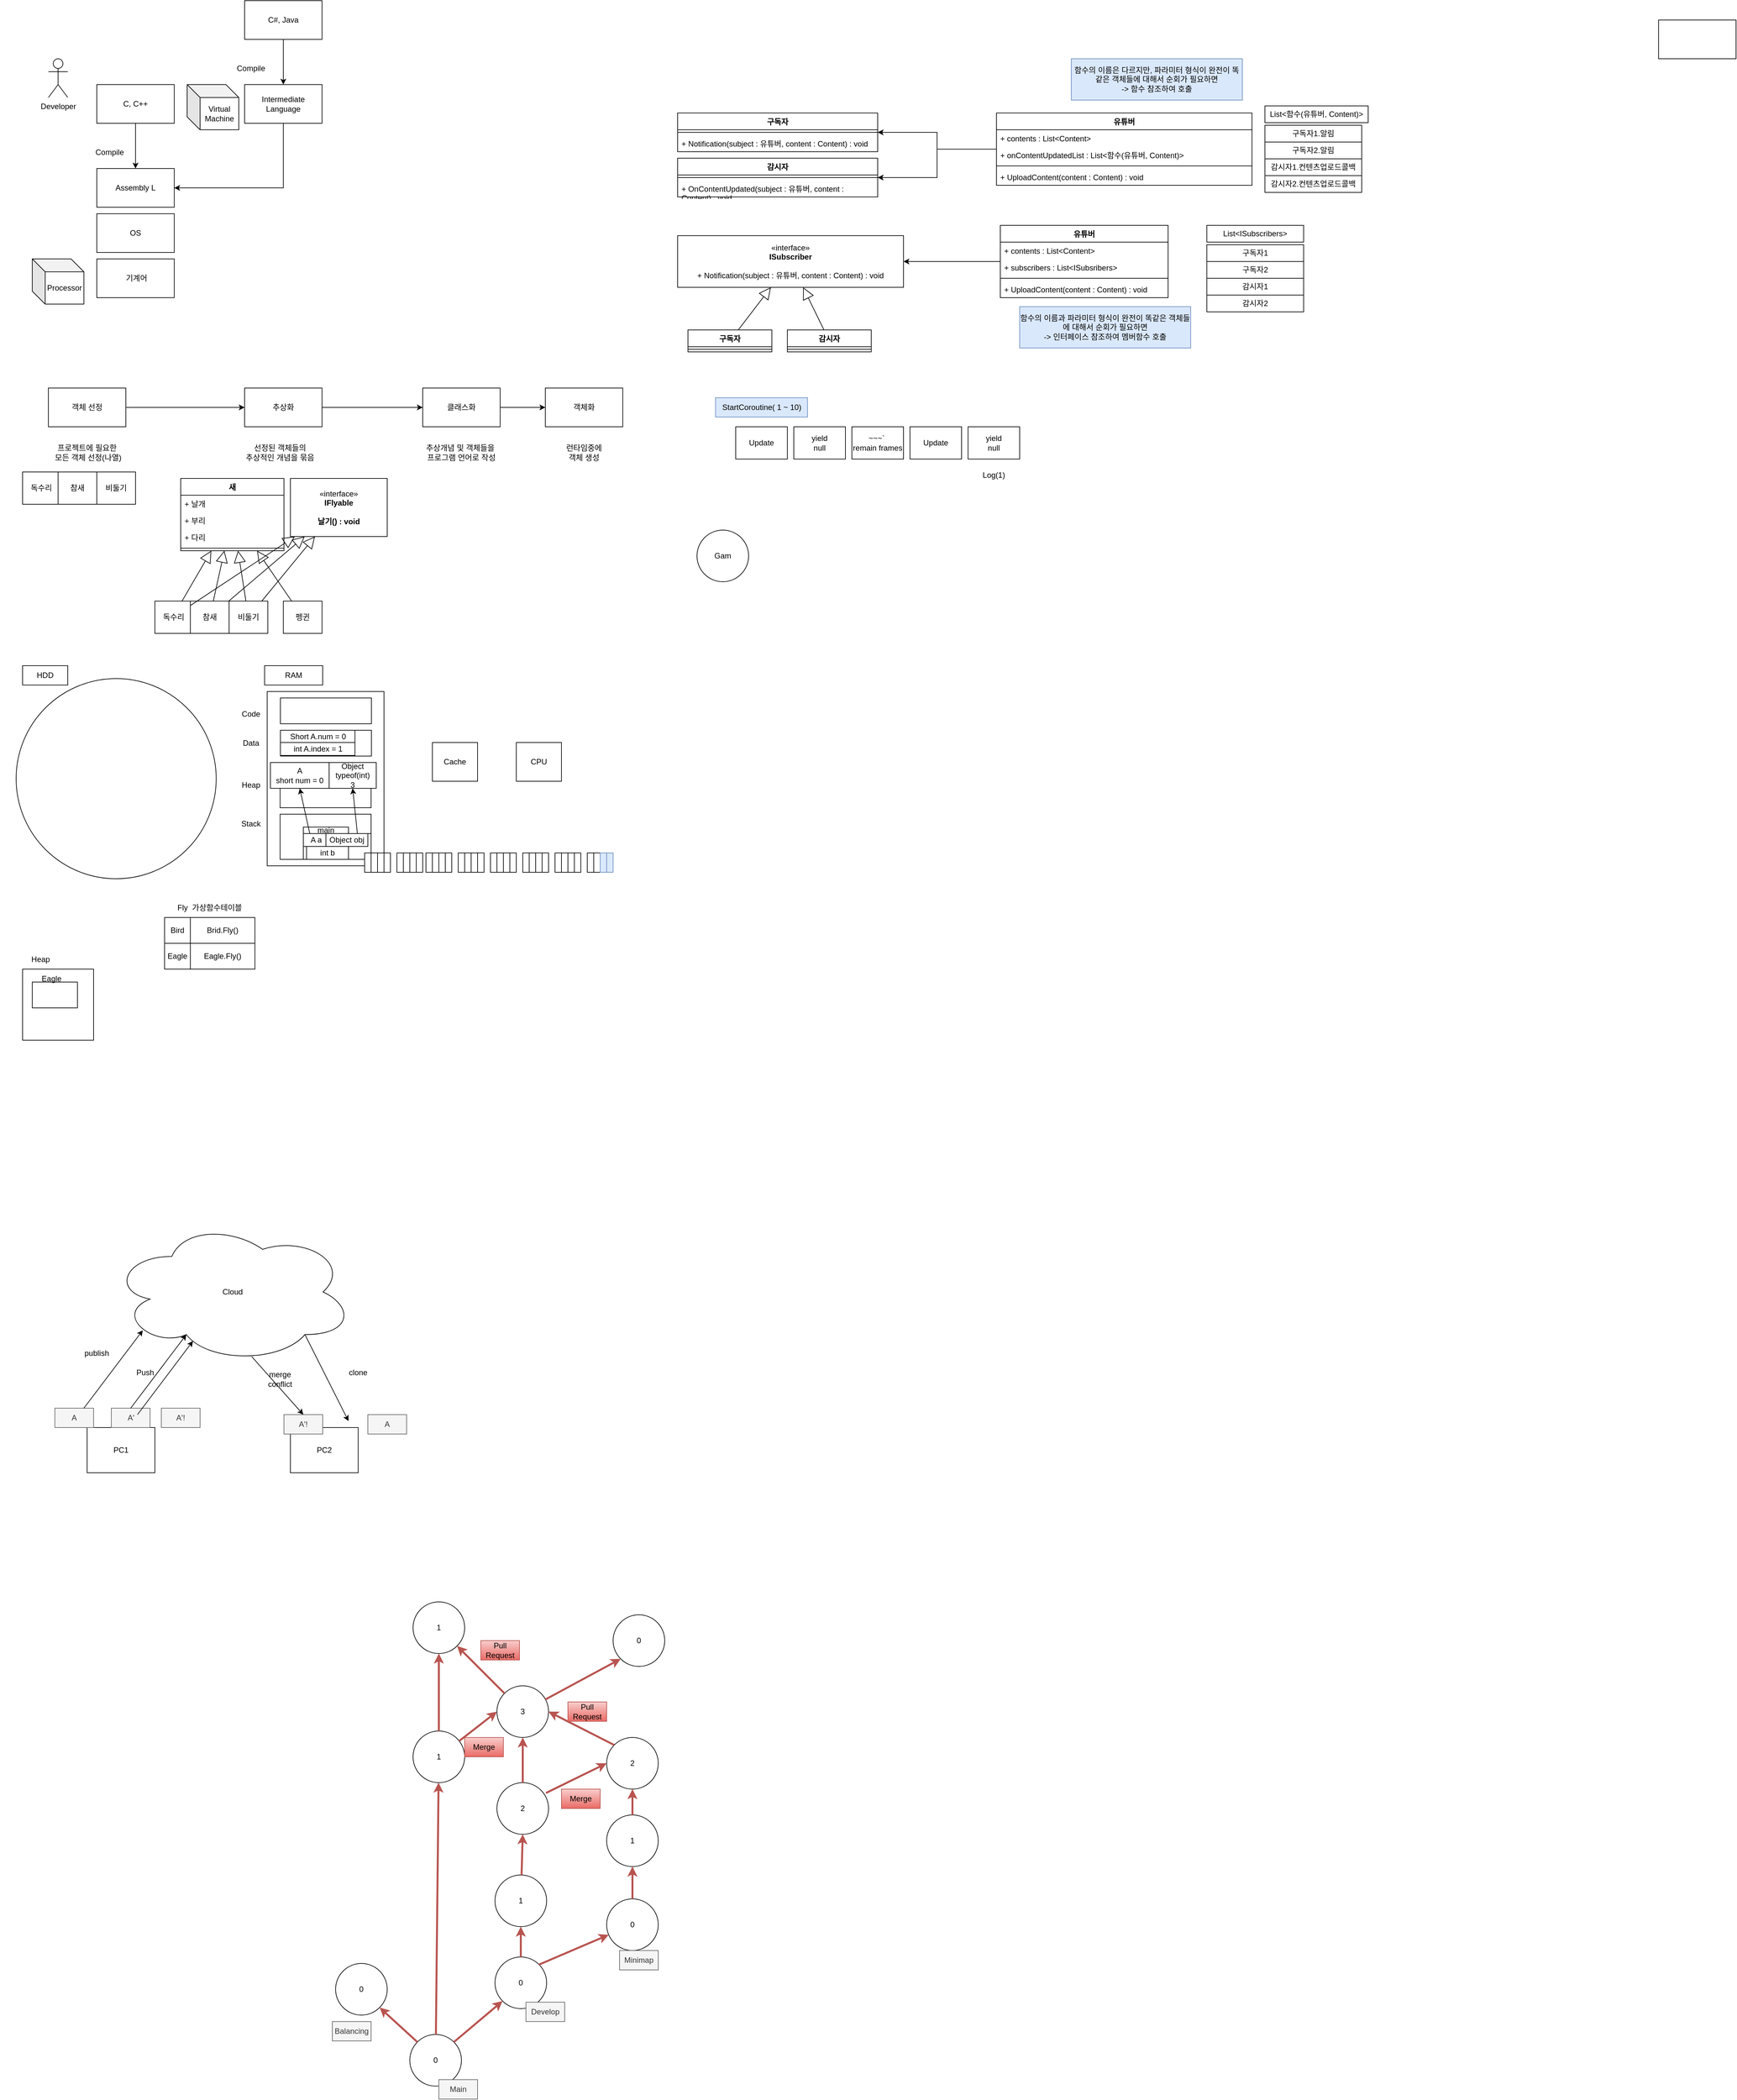 <mxfile version="24.8.4">
  <diagram name="페이지-1" id="qtATk9HAVTx5b7lgga8B">
    <mxGraphModel dx="2261" dy="780" grid="1" gridSize="10" guides="1" tooltips="1" connect="1" arrows="1" fold="1" page="1" pageScale="1" pageWidth="827" pageHeight="1169" math="0" shadow="0">
      <root>
        <mxCell id="0" />
        <mxCell id="1" parent="0" />
        <mxCell id="7z7zdEXsg5R_dmakb2yC-22" value="" style="shape=image;verticalLabelPosition=bottom;labelBackgroundColor=default;verticalAlign=top;aspect=fixed;imageAspect=0;image=https://i.ytimg.com/vi/nNbKPEgMSTk/maxresdefault.jpg;" vertex="1" parent="1">
          <mxGeometry x="-20" y="2480" width="1404.44" height="790" as="geometry" />
        </mxCell>
        <mxCell id="0wza3fGorEDr4CyT4nKP-11" style="edgeStyle=orthogonalEdgeStyle;rounded=0;orthogonalLoop=1;jettySize=auto;html=1;" parent="1" source="0wza3fGorEDr4CyT4nKP-1" target="0wza3fGorEDr4CyT4nKP-10" edge="1">
          <mxGeometry relative="1" as="geometry" />
        </mxCell>
        <mxCell id="0wza3fGorEDr4CyT4nKP-1" value="C, C++" style="rounded=0;whiteSpace=wrap;html=1;" parent="1" vertex="1">
          <mxGeometry x="130" y="150" width="120" height="60" as="geometry" />
        </mxCell>
        <mxCell id="0wza3fGorEDr4CyT4nKP-2" value="Compile" style="text;html=1;align=center;verticalAlign=middle;whiteSpace=wrap;rounded=0;" parent="1" vertex="1">
          <mxGeometry x="110" y="240" width="80" height="30" as="geometry" />
        </mxCell>
        <mxCell id="0wza3fGorEDr4CyT4nKP-3" value="&amp;nbsp;기계어" style="rounded=0;whiteSpace=wrap;html=1;" parent="1" vertex="1">
          <mxGeometry x="130" y="420" width="120" height="60" as="geometry" />
        </mxCell>
        <mxCell id="0wza3fGorEDr4CyT4nKP-5" value="Developer" style="shape=umlActor;verticalLabelPosition=bottom;verticalAlign=top;html=1;outlineConnect=0;" parent="1" vertex="1">
          <mxGeometry x="55" y="110" width="30" height="60" as="geometry" />
        </mxCell>
        <mxCell id="0wza3fGorEDr4CyT4nKP-8" value="Processor" style="shape=cube;whiteSpace=wrap;html=1;boundedLbl=1;backgroundOutline=1;darkOpacity=0.05;darkOpacity2=0.1;" parent="1" vertex="1">
          <mxGeometry x="30" y="420" width="80" height="70" as="geometry" />
        </mxCell>
        <mxCell id="0wza3fGorEDr4CyT4nKP-9" value="OS" style="rounded=0;whiteSpace=wrap;html=1;" parent="1" vertex="1">
          <mxGeometry x="130" y="350" width="120" height="60" as="geometry" />
        </mxCell>
        <mxCell id="0wza3fGorEDr4CyT4nKP-10" value="Assembly L" style="rounded=0;whiteSpace=wrap;html=1;" parent="1" vertex="1">
          <mxGeometry x="130" y="280" width="120" height="60" as="geometry" />
        </mxCell>
        <mxCell id="0wza3fGorEDr4CyT4nKP-14" style="edgeStyle=orthogonalEdgeStyle;rounded=0;orthogonalLoop=1;jettySize=auto;html=1;" parent="1" source="0wza3fGorEDr4CyT4nKP-12" target="0wza3fGorEDr4CyT4nKP-13" edge="1">
          <mxGeometry relative="1" as="geometry" />
        </mxCell>
        <mxCell id="0wza3fGorEDr4CyT4nKP-12" value="C#, Java" style="rounded=0;whiteSpace=wrap;html=1;" parent="1" vertex="1">
          <mxGeometry x="359" y="20" width="120" height="60" as="geometry" />
        </mxCell>
        <mxCell id="0wza3fGorEDr4CyT4nKP-18" style="edgeStyle=orthogonalEdgeStyle;rounded=0;orthogonalLoop=1;jettySize=auto;html=1;entryX=1;entryY=0.5;entryDx=0;entryDy=0;" parent="1" source="0wza3fGorEDr4CyT4nKP-13" target="0wza3fGorEDr4CyT4nKP-10" edge="1">
          <mxGeometry relative="1" as="geometry">
            <Array as="points">
              <mxPoint x="419" y="310" />
            </Array>
          </mxGeometry>
        </mxCell>
        <mxCell id="0wza3fGorEDr4CyT4nKP-13" value="Intermediate&lt;div&gt;Language&lt;/div&gt;" style="rounded=0;whiteSpace=wrap;html=1;" parent="1" vertex="1">
          <mxGeometry x="359" y="150" width="120" height="60" as="geometry" />
        </mxCell>
        <mxCell id="0wza3fGorEDr4CyT4nKP-15" value="Compile" style="text;html=1;align=center;verticalAlign=middle;whiteSpace=wrap;rounded=0;" parent="1" vertex="1">
          <mxGeometry x="329" y="110" width="80" height="30" as="geometry" />
        </mxCell>
        <mxCell id="0wza3fGorEDr4CyT4nKP-17" value="Virtual&lt;div&gt;Machine&lt;/div&gt;" style="shape=cube;whiteSpace=wrap;html=1;boundedLbl=1;backgroundOutline=1;darkOpacity=0.05;darkOpacity2=0.1;" parent="1" vertex="1">
          <mxGeometry x="270" y="150" width="80" height="70" as="geometry" />
        </mxCell>
        <mxCell id="0wza3fGorEDr4CyT4nKP-22" style="edgeStyle=orthogonalEdgeStyle;rounded=0;orthogonalLoop=1;jettySize=auto;html=1;entryX=0;entryY=0.5;entryDx=0;entryDy=0;" parent="1" source="0wza3fGorEDr4CyT4nKP-19" target="0wza3fGorEDr4CyT4nKP-21" edge="1">
          <mxGeometry relative="1" as="geometry" />
        </mxCell>
        <mxCell id="0wza3fGorEDr4CyT4nKP-19" value="객체 선정" style="rounded=0;whiteSpace=wrap;html=1;" parent="1" vertex="1">
          <mxGeometry x="55" y="620" width="120" height="60" as="geometry" />
        </mxCell>
        <mxCell id="0wza3fGorEDr4CyT4nKP-20" value="프로젝트에 필요한&lt;div&gt;&amp;nbsp;모든 객체 선정(나열)&lt;/div&gt;" style="text;html=1;align=center;verticalAlign=middle;whiteSpace=wrap;rounded=0;" parent="1" vertex="1">
          <mxGeometry x="50" y="690" width="130" height="60" as="geometry" />
        </mxCell>
        <mxCell id="0wza3fGorEDr4CyT4nKP-49" style="edgeStyle=orthogonalEdgeStyle;rounded=0;orthogonalLoop=1;jettySize=auto;html=1;" parent="1" source="0wza3fGorEDr4CyT4nKP-21" target="0wza3fGorEDr4CyT4nKP-48" edge="1">
          <mxGeometry relative="1" as="geometry" />
        </mxCell>
        <mxCell id="0wza3fGorEDr4CyT4nKP-21" value="추상화" style="rounded=0;whiteSpace=wrap;html=1;" parent="1" vertex="1">
          <mxGeometry x="359" y="620" width="120" height="60" as="geometry" />
        </mxCell>
        <mxCell id="0wza3fGorEDr4CyT4nKP-23" value="선정된 객체들의&lt;div&gt;추상적인 개념을 묶음&lt;/div&gt;" style="text;html=1;align=center;verticalAlign=middle;whiteSpace=wrap;rounded=0;" parent="1" vertex="1">
          <mxGeometry x="349" y="690" width="130" height="60" as="geometry" />
        </mxCell>
        <mxCell id="0wza3fGorEDr4CyT4nKP-24" value="&amp;nbsp;독수리" style="rounded=0;whiteSpace=wrap;html=1;" parent="1" vertex="1">
          <mxGeometry x="15" y="750" width="55" height="50" as="geometry" />
        </mxCell>
        <mxCell id="0wza3fGorEDr4CyT4nKP-25" value="참새" style="rounded=0;whiteSpace=wrap;html=1;" parent="1" vertex="1">
          <mxGeometry x="70" y="750" width="60" height="50" as="geometry" />
        </mxCell>
        <mxCell id="0wza3fGorEDr4CyT4nKP-26" value="비둘기" style="rounded=0;whiteSpace=wrap;html=1;" parent="1" vertex="1">
          <mxGeometry x="130" y="750" width="60" height="50" as="geometry" />
        </mxCell>
        <mxCell id="0wza3fGorEDr4CyT4nKP-27" value="새" style="swimlane;fontStyle=1;align=center;verticalAlign=top;childLayout=stackLayout;horizontal=1;startSize=26;horizontalStack=0;resizeParent=1;resizeParentMax=0;resizeLast=0;collapsible=1;marginBottom=0;whiteSpace=wrap;html=1;" parent="1" vertex="1">
          <mxGeometry x="260" y="760" width="160" height="112" as="geometry" />
        </mxCell>
        <mxCell id="0wza3fGorEDr4CyT4nKP-28" value="+ 날개&lt;div&gt;&lt;br&gt;&lt;/div&gt;" style="text;strokeColor=none;fillColor=none;align=left;verticalAlign=top;spacingLeft=4;spacingRight=4;overflow=hidden;rotatable=0;points=[[0,0.5],[1,0.5]];portConstraint=eastwest;whiteSpace=wrap;html=1;" parent="0wza3fGorEDr4CyT4nKP-27" vertex="1">
          <mxGeometry y="26" width="160" height="26" as="geometry" />
        </mxCell>
        <mxCell id="0wza3fGorEDr4CyT4nKP-32" value="&lt;div&gt;+ 부리&lt;/div&gt;" style="text;strokeColor=none;fillColor=none;align=left;verticalAlign=top;spacingLeft=4;spacingRight=4;overflow=hidden;rotatable=0;points=[[0,0.5],[1,0.5]];portConstraint=eastwest;whiteSpace=wrap;html=1;" parent="0wza3fGorEDr4CyT4nKP-27" vertex="1">
          <mxGeometry y="52" width="160" height="26" as="geometry" />
        </mxCell>
        <mxCell id="0wza3fGorEDr4CyT4nKP-33" value="&lt;div&gt;+ 다리&lt;/div&gt;" style="text;strokeColor=none;fillColor=none;align=left;verticalAlign=top;spacingLeft=4;spacingRight=4;overflow=hidden;rotatable=0;points=[[0,0.5],[1,0.5]];portConstraint=eastwest;whiteSpace=wrap;html=1;" parent="0wza3fGorEDr4CyT4nKP-27" vertex="1">
          <mxGeometry y="78" width="160" height="26" as="geometry" />
        </mxCell>
        <mxCell id="0wza3fGorEDr4CyT4nKP-29" value="" style="line;strokeWidth=1;fillColor=none;align=left;verticalAlign=middle;spacingTop=-1;spacingLeft=3;spacingRight=3;rotatable=0;labelPosition=right;points=[];portConstraint=eastwest;strokeColor=inherit;" parent="0wza3fGorEDr4CyT4nKP-27" vertex="1">
          <mxGeometry y="104" width="160" height="8" as="geometry" />
        </mxCell>
        <mxCell id="0wza3fGorEDr4CyT4nKP-35" value="펭귄" style="rounded=0;whiteSpace=wrap;html=1;" parent="1" vertex="1">
          <mxGeometry x="419" y="950" width="60" height="50" as="geometry" />
        </mxCell>
        <mxCell id="0wza3fGorEDr4CyT4nKP-36" value="&amp;nbsp;독수리" style="rounded=0;whiteSpace=wrap;html=1;" parent="1" vertex="1">
          <mxGeometry x="220" y="950" width="55" height="50" as="geometry" />
        </mxCell>
        <mxCell id="0wza3fGorEDr4CyT4nKP-37" value="참새" style="rounded=0;whiteSpace=wrap;html=1;" parent="1" vertex="1">
          <mxGeometry x="275" y="950" width="60" height="50" as="geometry" />
        </mxCell>
        <mxCell id="0wza3fGorEDr4CyT4nKP-38" value="비둘기" style="rounded=0;whiteSpace=wrap;html=1;" parent="1" vertex="1">
          <mxGeometry x="335" y="950" width="60" height="50" as="geometry" />
        </mxCell>
        <mxCell id="0wza3fGorEDr4CyT4nKP-40" value="" style="endArrow=block;endSize=16;endFill=0;html=1;rounded=0;" parent="1" source="0wza3fGorEDr4CyT4nKP-36" target="0wza3fGorEDr4CyT4nKP-27" edge="1">
          <mxGeometry width="160" relative="1" as="geometry">
            <mxPoint x="690" y="950" as="sourcePoint" />
            <mxPoint x="850" y="950" as="targetPoint" />
          </mxGeometry>
        </mxCell>
        <mxCell id="0wza3fGorEDr4CyT4nKP-41" value="" style="endArrow=block;endSize=16;endFill=0;html=1;rounded=0;" parent="1" source="0wza3fGorEDr4CyT4nKP-37" target="0wza3fGorEDr4CyT4nKP-27" edge="1">
          <mxGeometry width="160" relative="1" as="geometry">
            <mxPoint x="273" y="960" as="sourcePoint" />
            <mxPoint x="306" y="908" as="targetPoint" />
          </mxGeometry>
        </mxCell>
        <mxCell id="0wza3fGorEDr4CyT4nKP-42" value="" style="endArrow=block;endSize=16;endFill=0;html=1;rounded=0;" parent="1" source="0wza3fGorEDr4CyT4nKP-38" target="0wza3fGorEDr4CyT4nKP-27" edge="1">
          <mxGeometry width="160" relative="1" as="geometry">
            <mxPoint x="321" y="960" as="sourcePoint" />
            <mxPoint x="333" y="908" as="targetPoint" />
          </mxGeometry>
        </mxCell>
        <mxCell id="0wza3fGorEDr4CyT4nKP-43" value="«interface»&lt;br&gt;&lt;b&gt;IFlyable&lt;/b&gt;&lt;div&gt;&lt;b&gt;&lt;br&gt;&lt;/b&gt;&lt;/div&gt;&lt;div&gt;&lt;b&gt;날기() : void&lt;/b&gt;&lt;/div&gt;" style="html=1;whiteSpace=wrap;" parent="1" vertex="1">
          <mxGeometry x="430" y="760" width="150" height="90" as="geometry" />
        </mxCell>
        <mxCell id="0wza3fGorEDr4CyT4nKP-44" value="" style="endArrow=block;endSize=16;endFill=0;html=1;rounded=0;" parent="1" source="0wza3fGorEDr4CyT4nKP-38" target="0wza3fGorEDr4CyT4nKP-43" edge="1">
          <mxGeometry width="160" relative="1" as="geometry">
            <mxPoint x="371" y="960" as="sourcePoint" />
            <mxPoint x="359" y="882" as="targetPoint" />
          </mxGeometry>
        </mxCell>
        <mxCell id="0wza3fGorEDr4CyT4nKP-45" value="" style="endArrow=block;endSize=16;endFill=0;html=1;rounded=0;" parent="1" source="0wza3fGorEDr4CyT4nKP-37" target="0wza3fGorEDr4CyT4nKP-43" edge="1">
          <mxGeometry width="160" relative="1" as="geometry">
            <mxPoint x="396" y="960" as="sourcePoint" />
            <mxPoint x="478" y="860" as="targetPoint" />
          </mxGeometry>
        </mxCell>
        <mxCell id="0wza3fGorEDr4CyT4nKP-46" value="" style="endArrow=block;endSize=16;endFill=0;html=1;rounded=0;" parent="1" source="0wza3fGorEDr4CyT4nKP-36" target="0wza3fGorEDr4CyT4nKP-43" edge="1">
          <mxGeometry width="160" relative="1" as="geometry">
            <mxPoint x="344" y="960" as="sourcePoint" />
            <mxPoint x="462" y="860" as="targetPoint" />
          </mxGeometry>
        </mxCell>
        <mxCell id="0wza3fGorEDr4CyT4nKP-47" value="" style="endArrow=block;endSize=16;endFill=0;html=1;rounded=0;" parent="1" source="0wza3fGorEDr4CyT4nKP-35" target="0wza3fGorEDr4CyT4nKP-27" edge="1">
          <mxGeometry width="160" relative="1" as="geometry">
            <mxPoint x="285" y="967" as="sourcePoint" />
            <mxPoint x="447" y="860" as="targetPoint" />
          </mxGeometry>
        </mxCell>
        <mxCell id="0wza3fGorEDr4CyT4nKP-52" style="edgeStyle=orthogonalEdgeStyle;rounded=0;orthogonalLoop=1;jettySize=auto;html=1;" parent="1" source="0wza3fGorEDr4CyT4nKP-48" target="0wza3fGorEDr4CyT4nKP-51" edge="1">
          <mxGeometry relative="1" as="geometry" />
        </mxCell>
        <mxCell id="0wza3fGorEDr4CyT4nKP-48" value="클래스화" style="rounded=0;whiteSpace=wrap;html=1;" parent="1" vertex="1">
          <mxGeometry x="635" y="620" width="120" height="60" as="geometry" />
        </mxCell>
        <mxCell id="0wza3fGorEDr4CyT4nKP-50" value="추상개념 및 객체들을&amp;nbsp;&lt;div&gt;프로그램 언어로 작성&lt;/div&gt;" style="text;html=1;align=center;verticalAlign=middle;whiteSpace=wrap;rounded=0;" parent="1" vertex="1">
          <mxGeometry x="630" y="690" width="130" height="60" as="geometry" />
        </mxCell>
        <mxCell id="0wza3fGorEDr4CyT4nKP-51" value="객체화" style="rounded=0;whiteSpace=wrap;html=1;" parent="1" vertex="1">
          <mxGeometry x="825" y="620" width="120" height="60" as="geometry" />
        </mxCell>
        <mxCell id="0wza3fGorEDr4CyT4nKP-53" value="런타임중에&lt;div&gt;객체 생성&lt;/div&gt;" style="text;html=1;align=center;verticalAlign=middle;whiteSpace=wrap;rounded=0;" parent="1" vertex="1">
          <mxGeometry x="820" y="690" width="130" height="60" as="geometry" />
        </mxCell>
        <mxCell id="0wza3fGorEDr4CyT4nKP-54" value="" style="rounded=0;whiteSpace=wrap;html=1;" parent="1" vertex="1">
          <mxGeometry x="394" y="1090" width="181" height="270" as="geometry" />
        </mxCell>
        <mxCell id="0wza3fGorEDr4CyT4nKP-55" value="RAM" style="rounded=0;whiteSpace=wrap;html=1;" parent="1" vertex="1">
          <mxGeometry x="390" y="1050" width="90" height="30" as="geometry" />
        </mxCell>
        <mxCell id="0wza3fGorEDr4CyT4nKP-56" value="" style="ellipse;whiteSpace=wrap;html=1;aspect=fixed;" parent="1" vertex="1">
          <mxGeometry x="5" y="1070" width="310" height="310" as="geometry" />
        </mxCell>
        <mxCell id="0wza3fGorEDr4CyT4nKP-57" value="HDD" style="rounded=0;whiteSpace=wrap;html=1;" parent="1" vertex="1">
          <mxGeometry x="15" y="1050" width="70" height="30" as="geometry" />
        </mxCell>
        <mxCell id="0wza3fGorEDr4CyT4nKP-58" value="CPU" style="rounded=0;whiteSpace=wrap;html=1;" parent="1" vertex="1">
          <mxGeometry x="780" y="1169" width="70" height="60" as="geometry" />
        </mxCell>
        <mxCell id="0wza3fGorEDr4CyT4nKP-59" value="Cache" style="rounded=0;whiteSpace=wrap;html=1;" parent="1" vertex="1">
          <mxGeometry x="650" y="1169" width="70" height="60" as="geometry" />
        </mxCell>
        <mxCell id="0wza3fGorEDr4CyT4nKP-60" value="" style="rounded=0;whiteSpace=wrap;html=1;" parent="1" vertex="1">
          <mxGeometry x="414" y="1280" width="141" height="70" as="geometry" />
        </mxCell>
        <mxCell id="0wza3fGorEDr4CyT4nKP-61" value="" style="rounded=0;whiteSpace=wrap;html=1;" parent="1" vertex="1">
          <mxGeometry x="414" y="1200" width="141" height="70" as="geometry" />
        </mxCell>
        <mxCell id="0wza3fGorEDr4CyT4nKP-62" value="A&lt;div&gt;short num = 0&lt;/div&gt;" style="rounded=0;whiteSpace=wrap;html=1;" parent="1" vertex="1">
          <mxGeometry x="399" y="1200" width="91" height="40" as="geometry" />
        </mxCell>
        <mxCell id="0wza3fGorEDr4CyT4nKP-63" value="" style="rounded=0;whiteSpace=wrap;html=1;" parent="1" vertex="1">
          <mxGeometry x="450" y="1310" width="105" height="40" as="geometry" />
        </mxCell>
        <mxCell id="0wza3fGorEDr4CyT4nKP-64" value="main" style="rounded=0;whiteSpace=wrap;html=1;" parent="1" vertex="1">
          <mxGeometry x="450" y="1300" width="70" height="10" as="geometry" />
        </mxCell>
        <mxCell id="0wza3fGorEDr4CyT4nKP-65" value="A a" style="rounded=0;whiteSpace=wrap;html=1;" parent="1" vertex="1">
          <mxGeometry x="450" y="1310" width="40" height="20" as="geometry" />
        </mxCell>
        <mxCell id="0wza3fGorEDr4CyT4nKP-66" value="Object obj" style="rounded=0;whiteSpace=wrap;html=1;" parent="1" vertex="1">
          <mxGeometry x="485" y="1310" width="65" height="20" as="geometry" />
        </mxCell>
        <mxCell id="0wza3fGorEDr4CyT4nKP-67" value="int b" style="rounded=0;whiteSpace=wrap;html=1;" parent="1" vertex="1">
          <mxGeometry x="455" y="1330" width="65" height="20" as="geometry" />
        </mxCell>
        <mxCell id="0wza3fGorEDr4CyT4nKP-68" value="Heap" style="text;html=1;align=center;verticalAlign=middle;whiteSpace=wrap;rounded=0;" parent="1" vertex="1">
          <mxGeometry x="339" y="1220" width="60" height="30" as="geometry" />
        </mxCell>
        <mxCell id="0wza3fGorEDr4CyT4nKP-69" value="Stack" style="text;html=1;align=center;verticalAlign=middle;whiteSpace=wrap;rounded=0;" parent="1" vertex="1">
          <mxGeometry x="339" y="1280" width="60" height="30" as="geometry" />
        </mxCell>
        <mxCell id="0wza3fGorEDr4CyT4nKP-70" value="" style="endArrow=classic;html=1;rounded=0;entryX=0.5;entryY=1;entryDx=0;entryDy=0;exitX=0.25;exitY=0;exitDx=0;exitDy=0;" parent="1" source="0wza3fGorEDr4CyT4nKP-65" target="0wza3fGorEDr4CyT4nKP-62" edge="1">
          <mxGeometry width="50" height="50" relative="1" as="geometry">
            <mxPoint x="610" y="1300" as="sourcePoint" />
            <mxPoint x="660" y="1250" as="targetPoint" />
          </mxGeometry>
        </mxCell>
        <mxCell id="0wza3fGorEDr4CyT4nKP-72" value="" style="rounded=0;whiteSpace=wrap;html=1;" parent="1" vertex="1">
          <mxGeometry x="840" y="1340" width="10" height="30" as="geometry" />
        </mxCell>
        <mxCell id="0wza3fGorEDr4CyT4nKP-73" value="" style="rounded=0;whiteSpace=wrap;html=1;" parent="1" vertex="1">
          <mxGeometry x="850" y="1340" width="10" height="30" as="geometry" />
        </mxCell>
        <mxCell id="0wza3fGorEDr4CyT4nKP-74" value="" style="rounded=0;whiteSpace=wrap;html=1;" parent="1" vertex="1">
          <mxGeometry x="860" y="1340" width="10" height="30" as="geometry" />
        </mxCell>
        <mxCell id="0wza3fGorEDr4CyT4nKP-75" value="" style="rounded=0;whiteSpace=wrap;html=1;" parent="1" vertex="1">
          <mxGeometry x="870" y="1340" width="10" height="30" as="geometry" />
        </mxCell>
        <mxCell id="0wza3fGorEDr4CyT4nKP-76" value="" style="rounded=0;whiteSpace=wrap;html=1;" parent="1" vertex="1">
          <mxGeometry x="890" y="1340" width="10" height="30" as="geometry" />
        </mxCell>
        <mxCell id="0wza3fGorEDr4CyT4nKP-77" value="" style="rounded=0;whiteSpace=wrap;html=1;" parent="1" vertex="1">
          <mxGeometry x="900" y="1340" width="10" height="30" as="geometry" />
        </mxCell>
        <mxCell id="0wza3fGorEDr4CyT4nKP-78" value="" style="rounded=0;whiteSpace=wrap;html=1;fillColor=#dae8fc;strokeColor=#6c8ebf;" parent="1" vertex="1">
          <mxGeometry x="910" y="1340" width="10" height="30" as="geometry" />
        </mxCell>
        <mxCell id="0wza3fGorEDr4CyT4nKP-79" value="" style="rounded=0;whiteSpace=wrap;html=1;fillColor=#dae8fc;strokeColor=#6c8ebf;" parent="1" vertex="1">
          <mxGeometry x="920" y="1340" width="10" height="30" as="geometry" />
        </mxCell>
        <mxCell id="0wza3fGorEDr4CyT4nKP-80" value="" style="rounded=0;whiteSpace=wrap;html=1;" parent="1" vertex="1">
          <mxGeometry x="740" y="1340" width="10" height="30" as="geometry" />
        </mxCell>
        <mxCell id="0wza3fGorEDr4CyT4nKP-81" value="" style="rounded=0;whiteSpace=wrap;html=1;" parent="1" vertex="1">
          <mxGeometry x="750" y="1340" width="10" height="30" as="geometry" />
        </mxCell>
        <mxCell id="0wza3fGorEDr4CyT4nKP-82" value="" style="rounded=0;whiteSpace=wrap;html=1;" parent="1" vertex="1">
          <mxGeometry x="760" y="1340" width="10" height="30" as="geometry" />
        </mxCell>
        <mxCell id="0wza3fGorEDr4CyT4nKP-83" value="" style="rounded=0;whiteSpace=wrap;html=1;" parent="1" vertex="1">
          <mxGeometry x="770" y="1340" width="10" height="30" as="geometry" />
        </mxCell>
        <mxCell id="0wza3fGorEDr4CyT4nKP-84" value="" style="rounded=0;whiteSpace=wrap;html=1;" parent="1" vertex="1">
          <mxGeometry x="790" y="1340" width="10" height="30" as="geometry" />
        </mxCell>
        <mxCell id="0wza3fGorEDr4CyT4nKP-85" value="" style="rounded=0;whiteSpace=wrap;html=1;" parent="1" vertex="1">
          <mxGeometry x="800" y="1340" width="10" height="30" as="geometry" />
        </mxCell>
        <mxCell id="0wza3fGorEDr4CyT4nKP-86" value="" style="rounded=0;whiteSpace=wrap;html=1;" parent="1" vertex="1">
          <mxGeometry x="810" y="1340" width="10" height="30" as="geometry" />
        </mxCell>
        <mxCell id="0wza3fGorEDr4CyT4nKP-87" value="" style="rounded=0;whiteSpace=wrap;html=1;" parent="1" vertex="1">
          <mxGeometry x="820" y="1340" width="10" height="30" as="geometry" />
        </mxCell>
        <mxCell id="0wza3fGorEDr4CyT4nKP-88" value="" style="rounded=0;whiteSpace=wrap;html=1;" parent="1" vertex="1">
          <mxGeometry x="640" y="1340" width="10" height="30" as="geometry" />
        </mxCell>
        <mxCell id="0wza3fGorEDr4CyT4nKP-89" value="" style="rounded=0;whiteSpace=wrap;html=1;" parent="1" vertex="1">
          <mxGeometry x="650" y="1340" width="10" height="30" as="geometry" />
        </mxCell>
        <mxCell id="0wza3fGorEDr4CyT4nKP-90" value="" style="rounded=0;whiteSpace=wrap;html=1;" parent="1" vertex="1">
          <mxGeometry x="660" y="1340" width="10" height="30" as="geometry" />
        </mxCell>
        <mxCell id="0wza3fGorEDr4CyT4nKP-91" value="" style="rounded=0;whiteSpace=wrap;html=1;" parent="1" vertex="1">
          <mxGeometry x="670" y="1340" width="10" height="30" as="geometry" />
        </mxCell>
        <mxCell id="0wza3fGorEDr4CyT4nKP-92" value="" style="rounded=0;whiteSpace=wrap;html=1;" parent="1" vertex="1">
          <mxGeometry x="690" y="1340" width="10" height="30" as="geometry" />
        </mxCell>
        <mxCell id="0wza3fGorEDr4CyT4nKP-93" value="" style="rounded=0;whiteSpace=wrap;html=1;" parent="1" vertex="1">
          <mxGeometry x="700" y="1340" width="10" height="30" as="geometry" />
        </mxCell>
        <mxCell id="0wza3fGorEDr4CyT4nKP-94" value="" style="rounded=0;whiteSpace=wrap;html=1;" parent="1" vertex="1">
          <mxGeometry x="710" y="1340" width="10" height="30" as="geometry" />
        </mxCell>
        <mxCell id="0wza3fGorEDr4CyT4nKP-95" value="" style="rounded=0;whiteSpace=wrap;html=1;" parent="1" vertex="1">
          <mxGeometry x="720" y="1340" width="10" height="30" as="geometry" />
        </mxCell>
        <mxCell id="0wza3fGorEDr4CyT4nKP-96" value="" style="rounded=0;whiteSpace=wrap;html=1;" parent="1" vertex="1">
          <mxGeometry x="545" y="1340" width="10" height="30" as="geometry" />
        </mxCell>
        <mxCell id="0wza3fGorEDr4CyT4nKP-97" value="" style="rounded=0;whiteSpace=wrap;html=1;" parent="1" vertex="1">
          <mxGeometry x="555" y="1340" width="10" height="30" as="geometry" />
        </mxCell>
        <mxCell id="0wza3fGorEDr4CyT4nKP-98" value="" style="rounded=0;whiteSpace=wrap;html=1;" parent="1" vertex="1">
          <mxGeometry x="565" y="1340" width="10" height="30" as="geometry" />
        </mxCell>
        <mxCell id="0wza3fGorEDr4CyT4nKP-99" value="" style="rounded=0;whiteSpace=wrap;html=1;" parent="1" vertex="1">
          <mxGeometry x="575" y="1340" width="10" height="30" as="geometry" />
        </mxCell>
        <mxCell id="0wza3fGorEDr4CyT4nKP-100" value="" style="rounded=0;whiteSpace=wrap;html=1;" parent="1" vertex="1">
          <mxGeometry x="595" y="1340" width="10" height="30" as="geometry" />
        </mxCell>
        <mxCell id="0wza3fGorEDr4CyT4nKP-101" value="" style="rounded=0;whiteSpace=wrap;html=1;" parent="1" vertex="1">
          <mxGeometry x="605" y="1340" width="10" height="30" as="geometry" />
        </mxCell>
        <mxCell id="0wza3fGorEDr4CyT4nKP-102" value="" style="rounded=0;whiteSpace=wrap;html=1;" parent="1" vertex="1">
          <mxGeometry x="615" y="1340" width="10" height="30" as="geometry" />
        </mxCell>
        <mxCell id="0wza3fGorEDr4CyT4nKP-103" value="" style="rounded=0;whiteSpace=wrap;html=1;" parent="1" vertex="1">
          <mxGeometry x="625" y="1340" width="10" height="30" as="geometry" />
        </mxCell>
        <mxCell id="0wza3fGorEDr4CyT4nKP-104" value="&lt;div&gt;Object&lt;/div&gt;&lt;div&gt;typeof(int)&lt;/div&gt;3" style="rounded=0;whiteSpace=wrap;html=1;" parent="1" vertex="1">
          <mxGeometry x="490" y="1200" width="73" height="40" as="geometry" />
        </mxCell>
        <mxCell id="0wza3fGorEDr4CyT4nKP-105" value="" style="endArrow=classic;html=1;rounded=0;entryX=0.5;entryY=1;entryDx=0;entryDy=0;exitX=0.75;exitY=0;exitDx=0;exitDy=0;" parent="1" source="0wza3fGorEDr4CyT4nKP-66" target="0wza3fGorEDr4CyT4nKP-104" edge="1">
          <mxGeometry width="50" height="50" relative="1" as="geometry">
            <mxPoint x="511" y="1320" as="sourcePoint" />
            <mxPoint x="455" y="1240" as="targetPoint" />
          </mxGeometry>
        </mxCell>
        <mxCell id="0wza3fGorEDr4CyT4nKP-106" value="" style="rounded=0;whiteSpace=wrap;html=1;" parent="1" vertex="1">
          <mxGeometry x="414.5" y="1150" width="141" height="40" as="geometry" />
        </mxCell>
        <mxCell id="0wza3fGorEDr4CyT4nKP-107" value="" style="rounded=0;whiteSpace=wrap;html=1;" parent="1" vertex="1">
          <mxGeometry x="414.5" y="1100" width="141" height="40" as="geometry" />
        </mxCell>
        <mxCell id="0wza3fGorEDr4CyT4nKP-108" value="Code" style="text;html=1;align=center;verticalAlign=middle;whiteSpace=wrap;rounded=0;" parent="1" vertex="1">
          <mxGeometry x="339" y="1110" width="60" height="30" as="geometry" />
        </mxCell>
        <mxCell id="0wza3fGorEDr4CyT4nKP-109" value="Data" style="text;html=1;align=center;verticalAlign=middle;whiteSpace=wrap;rounded=0;" parent="1" vertex="1">
          <mxGeometry x="339" y="1155" width="60" height="30" as="geometry" />
        </mxCell>
        <mxCell id="0wza3fGorEDr4CyT4nKP-110" value="Short A.num = 0" style="rounded=0;whiteSpace=wrap;html=1;" parent="1" vertex="1">
          <mxGeometry x="414.5" y="1150" width="115.5" height="20" as="geometry" />
        </mxCell>
        <mxCell id="0wza3fGorEDr4CyT4nKP-111" value="int A.index = 1" style="rounded=0;whiteSpace=wrap;html=1;" parent="1" vertex="1">
          <mxGeometry x="414.5" y="1169" width="115.5" height="20" as="geometry" />
        </mxCell>
        <mxCell id="0wza3fGorEDr4CyT4nKP-112" value="Bird" style="rounded=0;whiteSpace=wrap;html=1;" parent="1" vertex="1">
          <mxGeometry x="235" y="1440" width="40" height="40" as="geometry" />
        </mxCell>
        <mxCell id="0wza3fGorEDr4CyT4nKP-113" value="Fly&amp;nbsp; 가상함수테이블" style="text;html=1;align=center;verticalAlign=middle;whiteSpace=wrap;rounded=0;" parent="1" vertex="1">
          <mxGeometry x="235" y="1410" width="140" height="30" as="geometry" />
        </mxCell>
        <mxCell id="0wza3fGorEDr4CyT4nKP-114" value="Brid.Fly()" style="rounded=0;whiteSpace=wrap;html=1;" parent="1" vertex="1">
          <mxGeometry x="275" y="1440" width="100" height="40" as="geometry" />
        </mxCell>
        <mxCell id="0wza3fGorEDr4CyT4nKP-115" value="Eagle" style="rounded=0;whiteSpace=wrap;html=1;" parent="1" vertex="1">
          <mxGeometry x="235" y="1480" width="40" height="40" as="geometry" />
        </mxCell>
        <mxCell id="0wza3fGorEDr4CyT4nKP-116" value="Eagle.Fly()" style="rounded=0;whiteSpace=wrap;html=1;" parent="1" vertex="1">
          <mxGeometry x="275" y="1480" width="100" height="40" as="geometry" />
        </mxCell>
        <mxCell id="0wza3fGorEDr4CyT4nKP-117" value="" style="whiteSpace=wrap;html=1;aspect=fixed;" parent="1" vertex="1">
          <mxGeometry x="15" y="1520" width="110" height="110" as="geometry" />
        </mxCell>
        <mxCell id="0wza3fGorEDr4CyT4nKP-118" value="Heap" style="text;html=1;align=center;verticalAlign=middle;whiteSpace=wrap;rounded=0;" parent="1" vertex="1">
          <mxGeometry x="12.5" y="1490" width="60" height="30" as="geometry" />
        </mxCell>
        <mxCell id="0wza3fGorEDr4CyT4nKP-119" value="" style="rounded=0;whiteSpace=wrap;html=1;" parent="1" vertex="1">
          <mxGeometry x="30" y="1540" width="70" height="40" as="geometry" />
        </mxCell>
        <mxCell id="0wza3fGorEDr4CyT4nKP-120" value="Eagle" style="text;html=1;align=center;verticalAlign=middle;whiteSpace=wrap;rounded=0;" parent="1" vertex="1">
          <mxGeometry x="30" y="1520" width="60" height="30" as="geometry" />
        </mxCell>
        <mxCell id="0wza3fGorEDr4CyT4nKP-121" value="구독자" style="swimlane;fontStyle=1;align=center;verticalAlign=top;childLayout=stackLayout;horizontal=1;startSize=26;horizontalStack=0;resizeParent=1;resizeParentMax=0;resizeLast=0;collapsible=1;marginBottom=0;whiteSpace=wrap;html=1;" parent="1" vertex="1">
          <mxGeometry x="1030" y="194" width="310" height="60" as="geometry" />
        </mxCell>
        <mxCell id="0wza3fGorEDr4CyT4nKP-123" value="" style="line;strokeWidth=1;fillColor=none;align=left;verticalAlign=middle;spacingTop=-1;spacingLeft=3;spacingRight=3;rotatable=0;labelPosition=right;points=[];portConstraint=eastwest;strokeColor=inherit;" parent="0wza3fGorEDr4CyT4nKP-121" vertex="1">
          <mxGeometry y="26" width="310" height="8" as="geometry" />
        </mxCell>
        <mxCell id="0wza3fGorEDr4CyT4nKP-124" value="+ Notification(subject : 유튜버, content : Content) : void" style="text;strokeColor=none;fillColor=none;align=left;verticalAlign=top;spacingLeft=4;spacingRight=4;overflow=hidden;rotatable=0;points=[[0,0.5],[1,0.5]];portConstraint=eastwest;whiteSpace=wrap;html=1;" parent="0wza3fGorEDr4CyT4nKP-121" vertex="1">
          <mxGeometry y="34" width="310" height="26" as="geometry" />
        </mxCell>
        <mxCell id="0wza3fGorEDr4CyT4nKP-129" style="edgeStyle=orthogonalEdgeStyle;rounded=0;orthogonalLoop=1;jettySize=auto;html=1;" parent="1" source="0wza3fGorEDr4CyT4nKP-125" target="0wza3fGorEDr4CyT4nKP-121" edge="1">
          <mxGeometry relative="1" as="geometry" />
        </mxCell>
        <mxCell id="0wza3fGorEDr4CyT4nKP-133" style="edgeStyle=orthogonalEdgeStyle;rounded=0;orthogonalLoop=1;jettySize=auto;html=1;" parent="1" source="0wza3fGorEDr4CyT4nKP-125" target="0wza3fGorEDr4CyT4nKP-130" edge="1">
          <mxGeometry relative="1" as="geometry" />
        </mxCell>
        <mxCell id="0wza3fGorEDr4CyT4nKP-125" value="유튜버" style="swimlane;fontStyle=1;align=center;verticalAlign=top;childLayout=stackLayout;horizontal=1;startSize=26;horizontalStack=0;resizeParent=1;resizeParentMax=0;resizeLast=0;collapsible=1;marginBottom=0;whiteSpace=wrap;html=1;" parent="1" vertex="1">
          <mxGeometry x="1524" y="194" width="396" height="112" as="geometry" />
        </mxCell>
        <mxCell id="0wza3fGorEDr4CyT4nKP-126" value="+ contents : List&amp;lt;Content&amp;gt;" style="text;strokeColor=none;fillColor=none;align=left;verticalAlign=top;spacingLeft=4;spacingRight=4;overflow=hidden;rotatable=0;points=[[0,0.5],[1,0.5]];portConstraint=eastwest;whiteSpace=wrap;html=1;" parent="0wza3fGorEDr4CyT4nKP-125" vertex="1">
          <mxGeometry y="26" width="396" height="26" as="geometry" />
        </mxCell>
        <mxCell id="0wza3fGorEDr4CyT4nKP-154" value="+ onContentUpdatedList : List&amp;lt;함수(유튜버, Content)&amp;gt;" style="text;strokeColor=none;fillColor=none;align=left;verticalAlign=top;spacingLeft=4;spacingRight=4;overflow=hidden;rotatable=0;points=[[0,0.5],[1,0.5]];portConstraint=eastwest;whiteSpace=wrap;html=1;" parent="0wza3fGorEDr4CyT4nKP-125" vertex="1">
          <mxGeometry y="52" width="396" height="26" as="geometry" />
        </mxCell>
        <mxCell id="0wza3fGorEDr4CyT4nKP-127" value="" style="line;strokeWidth=1;fillColor=none;align=left;verticalAlign=middle;spacingTop=-1;spacingLeft=3;spacingRight=3;rotatable=0;labelPosition=right;points=[];portConstraint=eastwest;strokeColor=inherit;" parent="0wza3fGorEDr4CyT4nKP-125" vertex="1">
          <mxGeometry y="78" width="396" height="8" as="geometry" />
        </mxCell>
        <mxCell id="0wza3fGorEDr4CyT4nKP-128" value="+ UploadContent(content : Content) : void" style="text;strokeColor=none;fillColor=none;align=left;verticalAlign=top;spacingLeft=4;spacingRight=4;overflow=hidden;rotatable=0;points=[[0,0.5],[1,0.5]];portConstraint=eastwest;whiteSpace=wrap;html=1;" parent="0wza3fGorEDr4CyT4nKP-125" vertex="1">
          <mxGeometry y="86" width="396" height="26" as="geometry" />
        </mxCell>
        <mxCell id="0wza3fGorEDr4CyT4nKP-130" value="감시자" style="swimlane;fontStyle=1;align=center;verticalAlign=top;childLayout=stackLayout;horizontal=1;startSize=26;horizontalStack=0;resizeParent=1;resizeParentMax=0;resizeLast=0;collapsible=1;marginBottom=0;whiteSpace=wrap;html=1;" parent="1" vertex="1">
          <mxGeometry x="1030" y="264" width="310" height="60" as="geometry" />
        </mxCell>
        <mxCell id="0wza3fGorEDr4CyT4nKP-131" value="" style="line;strokeWidth=1;fillColor=none;align=left;verticalAlign=middle;spacingTop=-1;spacingLeft=3;spacingRight=3;rotatable=0;labelPosition=right;points=[];portConstraint=eastwest;strokeColor=inherit;" parent="0wza3fGorEDr4CyT4nKP-130" vertex="1">
          <mxGeometry y="26" width="310" height="8" as="geometry" />
        </mxCell>
        <mxCell id="0wza3fGorEDr4CyT4nKP-132" value="+ OnContentUpdated(subject : 유튜버, content : Content) : void" style="text;strokeColor=none;fillColor=none;align=left;verticalAlign=top;spacingLeft=4;spacingRight=4;overflow=hidden;rotatable=0;points=[[0,0.5],[1,0.5]];portConstraint=eastwest;whiteSpace=wrap;html=1;" parent="0wza3fGorEDr4CyT4nKP-130" vertex="1">
          <mxGeometry y="34" width="310" height="26" as="geometry" />
        </mxCell>
        <mxCell id="0wza3fGorEDr4CyT4nKP-134" value="«interface»&lt;br&gt;&lt;b&gt;ISubscriber&lt;/b&gt;&lt;div&gt;&lt;b&gt;&lt;br&gt;&lt;/b&gt;&lt;/div&gt;&lt;div&gt;&lt;span style=&quot;text-align: left;&quot;&gt;+ Notification(subject : 유튜버, content : Content) : void&lt;/span&gt;&lt;/div&gt;" style="html=1;whiteSpace=wrap;" parent="1" vertex="1">
          <mxGeometry x="1030" y="384" width="350" height="80" as="geometry" />
        </mxCell>
        <mxCell id="0wza3fGorEDr4CyT4nKP-150" style="edgeStyle=orthogonalEdgeStyle;rounded=0;orthogonalLoop=1;jettySize=auto;html=1;" parent="1" source="0wza3fGorEDr4CyT4nKP-135" target="0wza3fGorEDr4CyT4nKP-134" edge="1">
          <mxGeometry relative="1" as="geometry" />
        </mxCell>
        <mxCell id="0wza3fGorEDr4CyT4nKP-135" value="유튜버" style="swimlane;fontStyle=1;align=center;verticalAlign=top;childLayout=stackLayout;horizontal=1;startSize=26;horizontalStack=0;resizeParent=1;resizeParentMax=0;resizeLast=0;collapsible=1;marginBottom=0;whiteSpace=wrap;html=1;" parent="1" vertex="1">
          <mxGeometry x="1530" y="368" width="260" height="112" as="geometry" />
        </mxCell>
        <mxCell id="0wza3fGorEDr4CyT4nKP-136" value="+ contents : List&amp;lt;Content&amp;gt;" style="text;strokeColor=none;fillColor=none;align=left;verticalAlign=top;spacingLeft=4;spacingRight=4;overflow=hidden;rotatable=0;points=[[0,0.5],[1,0.5]];portConstraint=eastwest;whiteSpace=wrap;html=1;" parent="0wza3fGorEDr4CyT4nKP-135" vertex="1">
          <mxGeometry y="26" width="260" height="26" as="geometry" />
        </mxCell>
        <mxCell id="0wza3fGorEDr4CyT4nKP-141" value="+ subscribers : List&amp;lt;ISubsribers&amp;gt;" style="text;strokeColor=none;fillColor=none;align=left;verticalAlign=top;spacingLeft=4;spacingRight=4;overflow=hidden;rotatable=0;points=[[0,0.5],[1,0.5]];portConstraint=eastwest;whiteSpace=wrap;html=1;" parent="0wza3fGorEDr4CyT4nKP-135" vertex="1">
          <mxGeometry y="52" width="260" height="26" as="geometry" />
        </mxCell>
        <mxCell id="0wza3fGorEDr4CyT4nKP-137" value="" style="line;strokeWidth=1;fillColor=none;align=left;verticalAlign=middle;spacingTop=-1;spacingLeft=3;spacingRight=3;rotatable=0;labelPosition=right;points=[];portConstraint=eastwest;strokeColor=inherit;" parent="0wza3fGorEDr4CyT4nKP-135" vertex="1">
          <mxGeometry y="78" width="260" height="8" as="geometry" />
        </mxCell>
        <mxCell id="0wza3fGorEDr4CyT4nKP-138" value="+ UploadContent(content : Content) : void" style="text;strokeColor=none;fillColor=none;align=left;verticalAlign=top;spacingLeft=4;spacingRight=4;overflow=hidden;rotatable=0;points=[[0,0.5],[1,0.5]];portConstraint=eastwest;whiteSpace=wrap;html=1;" parent="0wza3fGorEDr4CyT4nKP-135" vertex="1">
          <mxGeometry y="86" width="260" height="26" as="geometry" />
        </mxCell>
        <mxCell id="0wza3fGorEDr4CyT4nKP-142" value="구독자" style="swimlane;fontStyle=1;align=center;verticalAlign=top;childLayout=stackLayout;horizontal=1;startSize=26;horizontalStack=0;resizeParent=1;resizeParentMax=0;resizeLast=0;collapsible=1;marginBottom=0;whiteSpace=wrap;html=1;" parent="1" vertex="1">
          <mxGeometry x="1046" y="530" width="130" height="34" as="geometry" />
        </mxCell>
        <mxCell id="0wza3fGorEDr4CyT4nKP-144" value="" style="line;strokeWidth=1;fillColor=none;align=left;verticalAlign=middle;spacingTop=-1;spacingLeft=3;spacingRight=3;rotatable=0;labelPosition=right;points=[];portConstraint=eastwest;strokeColor=inherit;" parent="0wza3fGorEDr4CyT4nKP-142" vertex="1">
          <mxGeometry y="26" width="130" height="8" as="geometry" />
        </mxCell>
        <mxCell id="0wza3fGorEDr4CyT4nKP-146" value="" style="endArrow=block;endSize=16;endFill=0;html=1;rounded=0;" parent="1" source="0wza3fGorEDr4CyT4nKP-142" target="0wza3fGorEDr4CyT4nKP-134" edge="1">
          <mxGeometry width="160" relative="1" as="geometry">
            <mxPoint x="1370" y="434" as="sourcePoint" />
            <mxPoint x="1530" y="434" as="targetPoint" />
          </mxGeometry>
        </mxCell>
        <mxCell id="0wza3fGorEDr4CyT4nKP-147" value="감시자" style="swimlane;fontStyle=1;align=center;verticalAlign=top;childLayout=stackLayout;horizontal=1;startSize=26;horizontalStack=0;resizeParent=1;resizeParentMax=0;resizeLast=0;collapsible=1;marginBottom=0;whiteSpace=wrap;html=1;" parent="1" vertex="1">
          <mxGeometry x="1200" y="530" width="130" height="34" as="geometry" />
        </mxCell>
        <mxCell id="0wza3fGorEDr4CyT4nKP-148" value="" style="line;strokeWidth=1;fillColor=none;align=left;verticalAlign=middle;spacingTop=-1;spacingLeft=3;spacingRight=3;rotatable=0;labelPosition=right;points=[];portConstraint=eastwest;strokeColor=inherit;" parent="0wza3fGorEDr4CyT4nKP-147" vertex="1">
          <mxGeometry y="26" width="130" height="8" as="geometry" />
        </mxCell>
        <mxCell id="0wza3fGorEDr4CyT4nKP-149" value="" style="endArrow=block;endSize=16;endFill=0;html=1;rounded=0;" parent="1" source="0wza3fGorEDr4CyT4nKP-147" target="0wza3fGorEDr4CyT4nKP-134" edge="1">
          <mxGeometry width="160" relative="1" as="geometry">
            <mxPoint x="1134" y="540" as="sourcePoint" />
            <mxPoint x="1184" y="474" as="targetPoint" />
          </mxGeometry>
        </mxCell>
        <mxCell id="0wza3fGorEDr4CyT4nKP-155" value="List&amp;lt;ISubscribers&amp;gt;" style="rounded=0;whiteSpace=wrap;html=1;" parent="1" vertex="1">
          <mxGeometry x="1850" y="368" width="150" height="26" as="geometry" />
        </mxCell>
        <mxCell id="0wza3fGorEDr4CyT4nKP-156" value="구독자1" style="rounded=0;whiteSpace=wrap;html=1;" parent="1" vertex="1">
          <mxGeometry x="1850" y="398" width="150" height="26" as="geometry" />
        </mxCell>
        <mxCell id="0wza3fGorEDr4CyT4nKP-157" value="구독자2" style="rounded=0;whiteSpace=wrap;html=1;" parent="1" vertex="1">
          <mxGeometry x="1850" y="424" width="150" height="26" as="geometry" />
        </mxCell>
        <mxCell id="0wza3fGorEDr4CyT4nKP-158" value="감시자1" style="rounded=0;whiteSpace=wrap;html=1;" parent="1" vertex="1">
          <mxGeometry x="1850" y="450" width="150" height="26" as="geometry" />
        </mxCell>
        <mxCell id="0wza3fGorEDr4CyT4nKP-159" value="감시자2" style="rounded=0;whiteSpace=wrap;html=1;" parent="1" vertex="1">
          <mxGeometry x="1850" y="476" width="150" height="26" as="geometry" />
        </mxCell>
        <mxCell id="0wza3fGorEDr4CyT4nKP-161" value="List&amp;lt;함수(유튜버, Content)&amp;gt;" style="rounded=0;whiteSpace=wrap;html=1;" parent="1" vertex="1">
          <mxGeometry x="1940" y="183" width="160" height="26" as="geometry" />
        </mxCell>
        <mxCell id="0wza3fGorEDr4CyT4nKP-162" value="구독자1.알림" style="rounded=0;whiteSpace=wrap;html=1;" parent="1" vertex="1">
          <mxGeometry x="1940" y="213" width="150" height="26" as="geometry" />
        </mxCell>
        <mxCell id="0wza3fGorEDr4CyT4nKP-163" value="구독자2.알림" style="rounded=0;whiteSpace=wrap;html=1;" parent="1" vertex="1">
          <mxGeometry x="1940" y="239" width="150" height="26" as="geometry" />
        </mxCell>
        <mxCell id="0wza3fGorEDr4CyT4nKP-164" value="감시자1.컨텐츠업로드콜백" style="rounded=0;whiteSpace=wrap;html=1;" parent="1" vertex="1">
          <mxGeometry x="1940" y="265" width="150" height="26" as="geometry" />
        </mxCell>
        <mxCell id="0wza3fGorEDr4CyT4nKP-165" value="감시자2.컨텐츠업로드콜백" style="rounded=0;whiteSpace=wrap;html=1;" parent="1" vertex="1">
          <mxGeometry x="1940" y="291" width="150" height="26" as="geometry" />
        </mxCell>
        <mxCell id="0wza3fGorEDr4CyT4nKP-166" value="함수의 이름과 파라미터 형식이 완전이 똑같은 객체들에 대해서 순회가 필요하면&lt;div&gt;-&amp;gt; 인터페이스 참조하여 멤버함수 호출&lt;/div&gt;" style="text;html=1;align=center;verticalAlign=middle;whiteSpace=wrap;rounded=0;fillColor=#dae8fc;strokeColor=#6c8ebf;" parent="1" vertex="1">
          <mxGeometry x="1560" y="494" width="265" height="64" as="geometry" />
        </mxCell>
        <mxCell id="0wza3fGorEDr4CyT4nKP-167" value="함수의 이름은 다르지만, 파라미터 형식이 완전이 똑같은 객체들에 대해서 순회가 필요하면&lt;div&gt;-&amp;gt; 함수 참조하여 호출&lt;/div&gt;" style="text;html=1;align=center;verticalAlign=middle;whiteSpace=wrap;rounded=0;fillColor=#dae8fc;strokeColor=#6c8ebf;" parent="1" vertex="1">
          <mxGeometry x="1640" y="110" width="265" height="64" as="geometry" />
        </mxCell>
        <mxCell id="WJKeX--2jXGPx7yV3W3w-1" value="Update" style="rounded=0;whiteSpace=wrap;html=1;" parent="1" vertex="1">
          <mxGeometry x="1120" y="680" width="80" height="50" as="geometry" />
        </mxCell>
        <mxCell id="WJKeX--2jXGPx7yV3W3w-2" value="yield&lt;div&gt;null&lt;/div&gt;" style="rounded=0;whiteSpace=wrap;html=1;" parent="1" vertex="1">
          <mxGeometry x="1210" y="680" width="80" height="50" as="geometry" />
        </mxCell>
        <mxCell id="WJKeX--2jXGPx7yV3W3w-3" value="~~~`&amp;nbsp;&lt;div&gt;remain frames&lt;/div&gt;" style="rounded=0;whiteSpace=wrap;html=1;" parent="1" vertex="1">
          <mxGeometry x="1300" y="680" width="80" height="50" as="geometry" />
        </mxCell>
        <mxCell id="WJKeX--2jXGPx7yV3W3w-4" value="Update" style="rounded=0;whiteSpace=wrap;html=1;" parent="1" vertex="1">
          <mxGeometry x="1390" y="680" width="80" height="50" as="geometry" />
        </mxCell>
        <mxCell id="WJKeX--2jXGPx7yV3W3w-5" value="yield&lt;div&gt;null&lt;/div&gt;" style="rounded=0;whiteSpace=wrap;html=1;" parent="1" vertex="1">
          <mxGeometry x="1480" y="680" width="80" height="50" as="geometry" />
        </mxCell>
        <mxCell id="WJKeX--2jXGPx7yV3W3w-7" value="StartCoroutine( 1 ~ 10)" style="text;html=1;align=center;verticalAlign=middle;whiteSpace=wrap;rounded=0;fillColor=#dae8fc;strokeColor=#6c8ebf;" parent="1" vertex="1">
          <mxGeometry x="1088.75" y="635" width="142.5" height="30" as="geometry" />
        </mxCell>
        <mxCell id="WJKeX--2jXGPx7yV3W3w-8" value="Gam" style="ellipse;whiteSpace=wrap;html=1;aspect=fixed;" parent="1" vertex="1">
          <mxGeometry x="1060" y="840" width="80" height="80" as="geometry" />
        </mxCell>
        <mxCell id="WJKeX--2jXGPx7yV3W3w-9" value="Log(1)" style="text;html=1;align=center;verticalAlign=middle;whiteSpace=wrap;rounded=0;" parent="1" vertex="1">
          <mxGeometry x="1490" y="740" width="60" height="30" as="geometry" />
        </mxCell>
        <mxCell id="91ml3m_F4Xz3ddAF3ULa-1" value="" style="rounded=0;whiteSpace=wrap;html=1;" parent="1" vertex="1">
          <mxGeometry x="2550" y="50" width="120" height="60" as="geometry" />
        </mxCell>
        <mxCell id="7z7zdEXsg5R_dmakb2yC-3" value="Cloud" style="ellipse;shape=cloud;whiteSpace=wrap;html=1;" vertex="1" parent="1">
          <mxGeometry x="152.5" y="1910" width="375" height="220" as="geometry" />
        </mxCell>
        <mxCell id="7z7zdEXsg5R_dmakb2yC-4" value="PC1" style="rounded=0;whiteSpace=wrap;html=1;" vertex="1" parent="1">
          <mxGeometry x="115" y="2230" width="105" height="70" as="geometry" />
        </mxCell>
        <mxCell id="7z7zdEXsg5R_dmakb2yC-5" value="PC2" style="rounded=0;whiteSpace=wrap;html=1;" vertex="1" parent="1">
          <mxGeometry x="430" y="2230" width="105" height="70" as="geometry" />
        </mxCell>
        <mxCell id="7z7zdEXsg5R_dmakb2yC-6" value="A" style="text;html=1;align=center;verticalAlign=middle;whiteSpace=wrap;rounded=0;fillColor=#f5f5f5;fontColor=#333333;strokeColor=#666666;" vertex="1" parent="1">
          <mxGeometry x="65" y="2200" width="60" height="30" as="geometry" />
        </mxCell>
        <mxCell id="7z7zdEXsg5R_dmakb2yC-7" value="" style="endArrow=classic;html=1;rounded=0;entryX=0.13;entryY=0.77;entryDx=0;entryDy=0;entryPerimeter=0;" edge="1" parent="1" target="7z7zdEXsg5R_dmakb2yC-3">
          <mxGeometry width="50" height="50" relative="1" as="geometry">
            <mxPoint x="110" y="2200" as="sourcePoint" />
            <mxPoint x="160" y="2150" as="targetPoint" />
          </mxGeometry>
        </mxCell>
        <mxCell id="7z7zdEXsg5R_dmakb2yC-8" value="publish" style="text;html=1;align=center;verticalAlign=middle;whiteSpace=wrap;rounded=0;" vertex="1" parent="1">
          <mxGeometry x="100" y="2100" width="60" height="30" as="geometry" />
        </mxCell>
        <mxCell id="7z7zdEXsg5R_dmakb2yC-9" value="" style="endArrow=classic;html=1;rounded=0;exitX=0.8;exitY=0.8;exitDx=0;exitDy=0;exitPerimeter=0;" edge="1" parent="1" source="7z7zdEXsg5R_dmakb2yC-3">
          <mxGeometry width="50" height="50" relative="1" as="geometry">
            <mxPoint x="120" y="2210" as="sourcePoint" />
            <mxPoint x="520" y="2220" as="targetPoint" />
          </mxGeometry>
        </mxCell>
        <mxCell id="7z7zdEXsg5R_dmakb2yC-10" value="clone" style="text;html=1;align=center;verticalAlign=middle;whiteSpace=wrap;rounded=0;" vertex="1" parent="1">
          <mxGeometry x="505" y="2130" width="60" height="30" as="geometry" />
        </mxCell>
        <mxCell id="7z7zdEXsg5R_dmakb2yC-11" value="A" style="text;html=1;align=center;verticalAlign=middle;whiteSpace=wrap;rounded=0;fillColor=#f5f5f5;fontColor=#333333;strokeColor=#666666;" vertex="1" parent="1">
          <mxGeometry x="550" y="2210" width="60" height="30" as="geometry" />
        </mxCell>
        <mxCell id="7z7zdEXsg5R_dmakb2yC-12" value="A&#39;" style="text;html=1;align=center;verticalAlign=middle;whiteSpace=wrap;rounded=0;fillColor=#f5f5f5;fontColor=#333333;strokeColor=#666666;" vertex="1" parent="1">
          <mxGeometry x="152.5" y="2200" width="60" height="30" as="geometry" />
        </mxCell>
        <mxCell id="7z7zdEXsg5R_dmakb2yC-13" value="" style="endArrow=classic;html=1;rounded=0;entryX=0.31;entryY=0.8;entryDx=0;entryDy=0;entryPerimeter=0;exitX=0.5;exitY=0;exitDx=0;exitDy=0;" edge="1" parent="1" source="7z7zdEXsg5R_dmakb2yC-12" target="7z7zdEXsg5R_dmakb2yC-3">
          <mxGeometry width="50" height="50" relative="1" as="geometry">
            <mxPoint x="120" y="2210" as="sourcePoint" />
            <mxPoint x="211" y="2089" as="targetPoint" />
          </mxGeometry>
        </mxCell>
        <mxCell id="7z7zdEXsg5R_dmakb2yC-14" value="Push" style="text;html=1;align=center;verticalAlign=middle;whiteSpace=wrap;rounded=0;" vertex="1" parent="1">
          <mxGeometry x="175" y="2130" width="60" height="30" as="geometry" />
        </mxCell>
        <mxCell id="7z7zdEXsg5R_dmakb2yC-17" value="A&#39;!" style="text;html=1;align=center;verticalAlign=middle;whiteSpace=wrap;rounded=0;fillColor=#f5f5f5;fontColor=#333333;strokeColor=#666666;" vertex="1" parent="1">
          <mxGeometry x="420" y="2210" width="60" height="30" as="geometry" />
        </mxCell>
        <mxCell id="7z7zdEXsg5R_dmakb2yC-18" value="" style="endArrow=classic;html=1;rounded=0;entryX=0.31;entryY=0.8;entryDx=0;entryDy=0;entryPerimeter=0;exitX=0.5;exitY=0;exitDx=0;exitDy=0;" edge="1" parent="1">
          <mxGeometry width="50" height="50" relative="1" as="geometry">
            <mxPoint x="193" y="2210" as="sourcePoint" />
            <mxPoint x="279" y="2096" as="targetPoint" />
          </mxGeometry>
        </mxCell>
        <mxCell id="7z7zdEXsg5R_dmakb2yC-19" value="" style="endArrow=classic;html=1;rounded=0;entryX=0.5;entryY=0;entryDx=0;entryDy=0;exitX=0.58;exitY=0.955;exitDx=0;exitDy=0;exitPerimeter=0;" edge="1" parent="1" source="7z7zdEXsg5R_dmakb2yC-3" target="7z7zdEXsg5R_dmakb2yC-17">
          <mxGeometry width="50" height="50" relative="1" as="geometry">
            <mxPoint x="203" y="2220" as="sourcePoint" />
            <mxPoint x="289" y="2106" as="targetPoint" />
          </mxGeometry>
        </mxCell>
        <mxCell id="7z7zdEXsg5R_dmakb2yC-20" value="merge&lt;div&gt;conflict&lt;/div&gt;" style="text;html=1;align=center;verticalAlign=middle;whiteSpace=wrap;rounded=0;" vertex="1" parent="1">
          <mxGeometry x="384" y="2140" width="60" height="30" as="geometry" />
        </mxCell>
        <mxCell id="7z7zdEXsg5R_dmakb2yC-21" value="A&#39;!" style="text;html=1;align=center;verticalAlign=middle;whiteSpace=wrap;rounded=0;fillColor=#f5f5f5;fontColor=#333333;strokeColor=#666666;" vertex="1" parent="1">
          <mxGeometry x="230" y="2200" width="60" height="30" as="geometry" />
        </mxCell>
        <mxCell id="7z7zdEXsg5R_dmakb2yC-23" value="0" style="ellipse;whiteSpace=wrap;html=1;aspect=fixed;" vertex="1" parent="1">
          <mxGeometry x="615" y="3170" width="80" height="80" as="geometry" />
        </mxCell>
        <mxCell id="7z7zdEXsg5R_dmakb2yC-24" value="Main" style="text;html=1;align=center;verticalAlign=middle;whiteSpace=wrap;rounded=0;fillColor=#f5f5f5;fontColor=#333333;strokeColor=#666666;" vertex="1" parent="1">
          <mxGeometry x="660" y="3240" width="60" height="30" as="geometry" />
        </mxCell>
        <mxCell id="7z7zdEXsg5R_dmakb2yC-25" value="0" style="ellipse;whiteSpace=wrap;html=1;aspect=fixed;" vertex="1" parent="1">
          <mxGeometry x="747" y="3050" width="80" height="80" as="geometry" />
        </mxCell>
        <mxCell id="7z7zdEXsg5R_dmakb2yC-28" value="" style="endArrow=classic;html=1;rounded=0;exitX=1;exitY=0;exitDx=0;exitDy=0;entryX=0;entryY=1;entryDx=0;entryDy=0;fillColor=#f8cecc;strokeColor=#b85450;strokeWidth=3;gradientColor=#ea6b66;" edge="1" parent="1" source="7z7zdEXsg5R_dmakb2yC-23" target="7z7zdEXsg5R_dmakb2yC-25">
          <mxGeometry width="50" height="50" relative="1" as="geometry">
            <mxPoint x="710" y="2920" as="sourcePoint" />
            <mxPoint x="760" y="2870" as="targetPoint" />
          </mxGeometry>
        </mxCell>
        <mxCell id="7z7zdEXsg5R_dmakb2yC-29" value="Develop" style="text;html=1;align=center;verticalAlign=middle;whiteSpace=wrap;rounded=0;fillColor=#f5f5f5;fontColor=#333333;strokeColor=#666666;" vertex="1" parent="1">
          <mxGeometry x="795" y="3120" width="60" height="30" as="geometry" />
        </mxCell>
        <mxCell id="7z7zdEXsg5R_dmakb2yC-30" value="0" style="ellipse;whiteSpace=wrap;html=1;aspect=fixed;" vertex="1" parent="1">
          <mxGeometry x="500" y="3060" width="80" height="80" as="geometry" />
        </mxCell>
        <mxCell id="7z7zdEXsg5R_dmakb2yC-31" value="Balancing" style="text;html=1;align=center;verticalAlign=middle;whiteSpace=wrap;rounded=0;fillColor=#f5f5f5;fontColor=#333333;strokeColor=#666666;" vertex="1" parent="1">
          <mxGeometry x="495" y="3150" width="60" height="30" as="geometry" />
        </mxCell>
        <mxCell id="7z7zdEXsg5R_dmakb2yC-32" value="" style="endArrow=classic;html=1;rounded=0;exitX=0;exitY=0;exitDx=0;exitDy=0;entryX=1;entryY=1;entryDx=0;entryDy=0;fillColor=#f8cecc;strokeColor=#b85450;strokeWidth=3;gradientColor=#ea6b66;" edge="1" parent="1" source="7z7zdEXsg5R_dmakb2yC-23" target="7z7zdEXsg5R_dmakb2yC-30">
          <mxGeometry width="50" height="50" relative="1" as="geometry">
            <mxPoint x="693" y="3192" as="sourcePoint" />
            <mxPoint x="769" y="3128" as="targetPoint" />
          </mxGeometry>
        </mxCell>
        <mxCell id="7z7zdEXsg5R_dmakb2yC-33" value="0" style="ellipse;whiteSpace=wrap;html=1;aspect=fixed;" vertex="1" parent="1">
          <mxGeometry x="920" y="2960" width="80" height="80" as="geometry" />
        </mxCell>
        <mxCell id="7z7zdEXsg5R_dmakb2yC-34" value="" style="endArrow=classic;html=1;rounded=0;exitX=1;exitY=0;exitDx=0;exitDy=0;fillColor=#f8cecc;strokeColor=#b85450;strokeWidth=3;gradientColor=#ea6b66;" edge="1" parent="1" source="7z7zdEXsg5R_dmakb2yC-25" target="7z7zdEXsg5R_dmakb2yC-33">
          <mxGeometry width="50" height="50" relative="1" as="geometry">
            <mxPoint x="693" y="3192" as="sourcePoint" />
            <mxPoint x="769" y="3128" as="targetPoint" />
          </mxGeometry>
        </mxCell>
        <mxCell id="7z7zdEXsg5R_dmakb2yC-35" value="Minimap" style="text;html=1;align=center;verticalAlign=middle;whiteSpace=wrap;rounded=0;fillColor=#f5f5f5;fontColor=#333333;strokeColor=#666666;" vertex="1" parent="1">
          <mxGeometry x="940" y="3040" width="60" height="30" as="geometry" />
        </mxCell>
        <mxCell id="7z7zdEXsg5R_dmakb2yC-36" value="1" style="ellipse;whiteSpace=wrap;html=1;aspect=fixed;" vertex="1" parent="1">
          <mxGeometry x="920" y="2830" width="80" height="80" as="geometry" />
        </mxCell>
        <mxCell id="7z7zdEXsg5R_dmakb2yC-37" value="" style="endArrow=classic;html=1;rounded=0;exitX=0.5;exitY=0;exitDx=0;exitDy=0;fillColor=#f8cecc;strokeColor=#b85450;strokeWidth=3;entryX=0.5;entryY=1;entryDx=0;entryDy=0;gradientColor=#ea6b66;" edge="1" parent="1" source="7z7zdEXsg5R_dmakb2yC-33" target="7z7zdEXsg5R_dmakb2yC-36">
          <mxGeometry width="50" height="50" relative="1" as="geometry">
            <mxPoint x="825" y="3072" as="sourcePoint" />
            <mxPoint x="933" y="3026" as="targetPoint" />
          </mxGeometry>
        </mxCell>
        <mxCell id="7z7zdEXsg5R_dmakb2yC-38" value="1" style="ellipse;whiteSpace=wrap;html=1;aspect=fixed;" vertex="1" parent="1">
          <mxGeometry x="747" y="2923" width="80" height="80" as="geometry" />
        </mxCell>
        <mxCell id="7z7zdEXsg5R_dmakb2yC-39" value="2" style="ellipse;whiteSpace=wrap;html=1;aspect=fixed;" vertex="1" parent="1">
          <mxGeometry x="750" y="2780" width="80" height="80" as="geometry" />
        </mxCell>
        <mxCell id="7z7zdEXsg5R_dmakb2yC-40" value="" style="endArrow=classic;html=1;rounded=0;fillColor=#f8cecc;strokeColor=#b85450;strokeWidth=3;gradientColor=#ea6b66;" edge="1" parent="1" source="7z7zdEXsg5R_dmakb2yC-25" target="7z7zdEXsg5R_dmakb2yC-38">
          <mxGeometry width="50" height="50" relative="1" as="geometry">
            <mxPoint x="825" y="3072" as="sourcePoint" />
            <mxPoint x="933" y="3026" as="targetPoint" />
          </mxGeometry>
        </mxCell>
        <mxCell id="7z7zdEXsg5R_dmakb2yC-41" value="" style="endArrow=classic;html=1;rounded=0;fillColor=#f8cecc;strokeColor=#b85450;strokeWidth=3;entryX=0.5;entryY=1;entryDx=0;entryDy=0;gradientColor=#ea6b66;" edge="1" parent="1" source="7z7zdEXsg5R_dmakb2yC-38" target="7z7zdEXsg5R_dmakb2yC-39">
          <mxGeometry width="50" height="50" relative="1" as="geometry">
            <mxPoint x="795" y="3060" as="sourcePoint" />
            <mxPoint x="792" y="3013" as="targetPoint" />
          </mxGeometry>
        </mxCell>
        <mxCell id="7z7zdEXsg5R_dmakb2yC-43" value="2" style="ellipse;whiteSpace=wrap;html=1;aspect=fixed;" vertex="1" parent="1">
          <mxGeometry x="920" y="2710" width="80" height="80" as="geometry" />
        </mxCell>
        <mxCell id="7z7zdEXsg5R_dmakb2yC-44" value="" style="endArrow=classic;html=1;rounded=0;fillColor=#f8cecc;strokeColor=#b85450;strokeWidth=3;entryX=0;entryY=0.5;entryDx=0;entryDy=0;exitX=0.95;exitY=0.2;exitDx=0;exitDy=0;exitPerimeter=0;gradientColor=#ea6b66;" edge="1" parent="1" source="7z7zdEXsg5R_dmakb2yC-39" target="7z7zdEXsg5R_dmakb2yC-43">
          <mxGeometry width="50" height="50" relative="1" as="geometry">
            <mxPoint x="798" y="2933" as="sourcePoint" />
            <mxPoint x="800" y="2870" as="targetPoint" />
          </mxGeometry>
        </mxCell>
        <mxCell id="7z7zdEXsg5R_dmakb2yC-45" value="" style="endArrow=classic;html=1;rounded=0;fillColor=#f8cecc;strokeColor=#b85450;strokeWidth=3;entryX=0.5;entryY=1;entryDx=0;entryDy=0;gradientColor=#ea6b66;" edge="1" parent="1" source="7z7zdEXsg5R_dmakb2yC-36" target="7z7zdEXsg5R_dmakb2yC-43">
          <mxGeometry width="50" height="50" relative="1" as="geometry">
            <mxPoint x="970" y="2970" as="sourcePoint" />
            <mxPoint x="970" y="2920" as="targetPoint" />
          </mxGeometry>
        </mxCell>
        <mxCell id="7z7zdEXsg5R_dmakb2yC-47" value="Merge" style="text;html=1;align=center;verticalAlign=middle;whiteSpace=wrap;rounded=0;fillColor=#f8cecc;strokeColor=#b85450;gradientColor=#ea6b66;" vertex="1" parent="1">
          <mxGeometry x="850" y="2790" width="60" height="30" as="geometry" />
        </mxCell>
        <mxCell id="7z7zdEXsg5R_dmakb2yC-48" value="3" style="ellipse;whiteSpace=wrap;html=1;aspect=fixed;" vertex="1" parent="1">
          <mxGeometry x="750" y="2630" width="80" height="80" as="geometry" />
        </mxCell>
        <mxCell id="7z7zdEXsg5R_dmakb2yC-49" value="" style="endArrow=classic;html=1;rounded=0;fillColor=#f8cecc;strokeColor=#b85450;strokeWidth=3;entryX=1;entryY=0.5;entryDx=0;entryDy=0;exitX=0;exitY=0;exitDx=0;exitDy=0;gradientColor=#ea6b66;" edge="1" parent="1" source="7z7zdEXsg5R_dmakb2yC-43" target="7z7zdEXsg5R_dmakb2yC-48">
          <mxGeometry width="50" height="50" relative="1" as="geometry">
            <mxPoint x="836" y="2806" as="sourcePoint" />
            <mxPoint x="930" y="2760" as="targetPoint" />
          </mxGeometry>
        </mxCell>
        <mxCell id="7z7zdEXsg5R_dmakb2yC-51" value="Pull&lt;div&gt;Request&lt;/div&gt;" style="text;html=1;align=center;verticalAlign=middle;whiteSpace=wrap;rounded=0;fillColor=#f8cecc;strokeColor=#b85450;gradientColor=#ea6b66;" vertex="1" parent="1">
          <mxGeometry x="860" y="2655" width="60" height="30" as="geometry" />
        </mxCell>
        <mxCell id="7z7zdEXsg5R_dmakb2yC-52" value="" style="endArrow=classic;html=1;rounded=0;fillColor=#f8cecc;strokeColor=#b85450;strokeWidth=3;entryX=0.5;entryY=1;entryDx=0;entryDy=0;gradientColor=#ea6b66;" edge="1" parent="1" source="7z7zdEXsg5R_dmakb2yC-39" target="7z7zdEXsg5R_dmakb2yC-48">
          <mxGeometry width="50" height="50" relative="1" as="geometry">
            <mxPoint x="970" y="2840" as="sourcePoint" />
            <mxPoint x="970" y="2800" as="targetPoint" />
          </mxGeometry>
        </mxCell>
        <mxCell id="7z7zdEXsg5R_dmakb2yC-53" value="1" style="ellipse;whiteSpace=wrap;html=1;aspect=fixed;" vertex="1" parent="1">
          <mxGeometry x="620" y="2700" width="80" height="80" as="geometry" />
        </mxCell>
        <mxCell id="7z7zdEXsg5R_dmakb2yC-54" value="" style="endArrow=classic;html=1;rounded=0;fillColor=#f8cecc;strokeColor=#b85450;strokeWidth=3;gradientColor=#ea6b66;" edge="1" parent="1" source="7z7zdEXsg5R_dmakb2yC-23" target="7z7zdEXsg5R_dmakb2yC-53">
          <mxGeometry width="50" height="50" relative="1" as="geometry">
            <mxPoint x="693" y="3192" as="sourcePoint" />
            <mxPoint x="769" y="3128" as="targetPoint" />
          </mxGeometry>
        </mxCell>
        <mxCell id="7z7zdEXsg5R_dmakb2yC-56" value="" style="endArrow=classic;html=1;rounded=0;fillColor=#f8cecc;strokeColor=#b85450;strokeWidth=3;entryX=0;entryY=0.5;entryDx=0;entryDy=0;gradientColor=#ea6b66;" edge="1" parent="1" source="7z7zdEXsg5R_dmakb2yC-53" target="7z7zdEXsg5R_dmakb2yC-48">
          <mxGeometry width="50" height="50" relative="1" as="geometry">
            <mxPoint x="800" y="2790" as="sourcePoint" />
            <mxPoint x="800" y="2720" as="targetPoint" />
          </mxGeometry>
        </mxCell>
        <mxCell id="7z7zdEXsg5R_dmakb2yC-57" value="Merge" style="text;html=1;align=center;verticalAlign=middle;whiteSpace=wrap;rounded=0;fillColor=#f8cecc;strokeColor=#b85450;gradientColor=#ea6b66;" vertex="1" parent="1">
          <mxGeometry x="700" y="2710" width="60" height="30" as="geometry" />
        </mxCell>
        <mxCell id="7z7zdEXsg5R_dmakb2yC-58" value="1" style="ellipse;whiteSpace=wrap;html=1;aspect=fixed;" vertex="1" parent="1">
          <mxGeometry x="620" y="2500" width="80" height="80" as="geometry" />
        </mxCell>
        <mxCell id="7z7zdEXsg5R_dmakb2yC-59" value="" style="endArrow=classic;html=1;rounded=0;fillColor=#f8cecc;strokeColor=#b85450;strokeWidth=3;gradientColor=#ea6b66;entryX=0.5;entryY=1;entryDx=0;entryDy=0;exitX=0.5;exitY=0;exitDx=0;exitDy=0;" edge="1" parent="1" source="7z7zdEXsg5R_dmakb2yC-53" target="7z7zdEXsg5R_dmakb2yC-58">
          <mxGeometry width="50" height="50" relative="1" as="geometry">
            <mxPoint x="665" y="3180" as="sourcePoint" />
            <mxPoint x="670" y="2790" as="targetPoint" />
          </mxGeometry>
        </mxCell>
        <mxCell id="7z7zdEXsg5R_dmakb2yC-60" value="" style="endArrow=classic;html=1;rounded=0;fillColor=#f8cecc;strokeColor=#b85450;strokeWidth=3;gradientColor=#ea6b66;" edge="1" parent="1" source="7z7zdEXsg5R_dmakb2yC-48" target="7z7zdEXsg5R_dmakb2yC-58">
          <mxGeometry width="50" height="50" relative="1" as="geometry">
            <mxPoint x="702" y="2725" as="sourcePoint" />
            <mxPoint x="760" y="2680" as="targetPoint" />
          </mxGeometry>
        </mxCell>
        <mxCell id="7z7zdEXsg5R_dmakb2yC-61" value="Pull&lt;div&gt;Request&lt;/div&gt;" style="text;html=1;align=center;verticalAlign=middle;whiteSpace=wrap;rounded=0;fillColor=#f8cecc;strokeColor=#b85450;gradientColor=#ea6b66;" vertex="1" parent="1">
          <mxGeometry x="725" y="2560" width="60" height="30" as="geometry" />
        </mxCell>
        <mxCell id="7z7zdEXsg5R_dmakb2yC-64" value="0" style="ellipse;whiteSpace=wrap;html=1;aspect=fixed;" vertex="1" parent="1">
          <mxGeometry x="930" y="2520" width="80" height="80" as="geometry" />
        </mxCell>
        <mxCell id="7z7zdEXsg5R_dmakb2yC-65" value="" style="endArrow=classic;html=1;rounded=0;fillColor=#f8cecc;strokeColor=#b85450;strokeWidth=3;entryX=0;entryY=1;entryDx=0;entryDy=0;gradientColor=#ea6b66;" edge="1" parent="1" source="7z7zdEXsg5R_dmakb2yC-48" target="7z7zdEXsg5R_dmakb2yC-64">
          <mxGeometry width="50" height="50" relative="1" as="geometry">
            <mxPoint x="836" y="2806" as="sourcePoint" />
            <mxPoint x="930" y="2760" as="targetPoint" />
          </mxGeometry>
        </mxCell>
      </root>
    </mxGraphModel>
  </diagram>
</mxfile>
